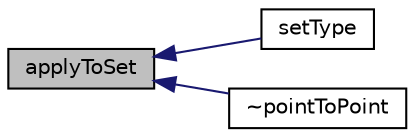 digraph "applyToSet"
{
  bgcolor="transparent";
  edge [fontname="Helvetica",fontsize="10",labelfontname="Helvetica",labelfontsize="10"];
  node [fontname="Helvetica",fontsize="10",shape=record];
  rankdir="LR";
  Node1 [label="applyToSet",height=0.2,width=0.4,color="black", fillcolor="grey75", style="filled", fontcolor="black"];
  Node1 -> Node2 [dir="back",color="midnightblue",fontsize="10",style="solid",fontname="Helvetica"];
  Node2 [label="setType",height=0.2,width=0.4,color="black",URL="$a01945.html#a172f7e5d294d8e0c8c3a079add2dc41e"];
  Node1 -> Node3 [dir="back",color="midnightblue",fontsize="10",style="solid",fontname="Helvetica"];
  Node3 [label="~pointToPoint",height=0.2,width=0.4,color="black",URL="$a01945.html#a3fcd31bda1e8382ff40e27e7eeb998a0",tooltip="Destructor. "];
}

